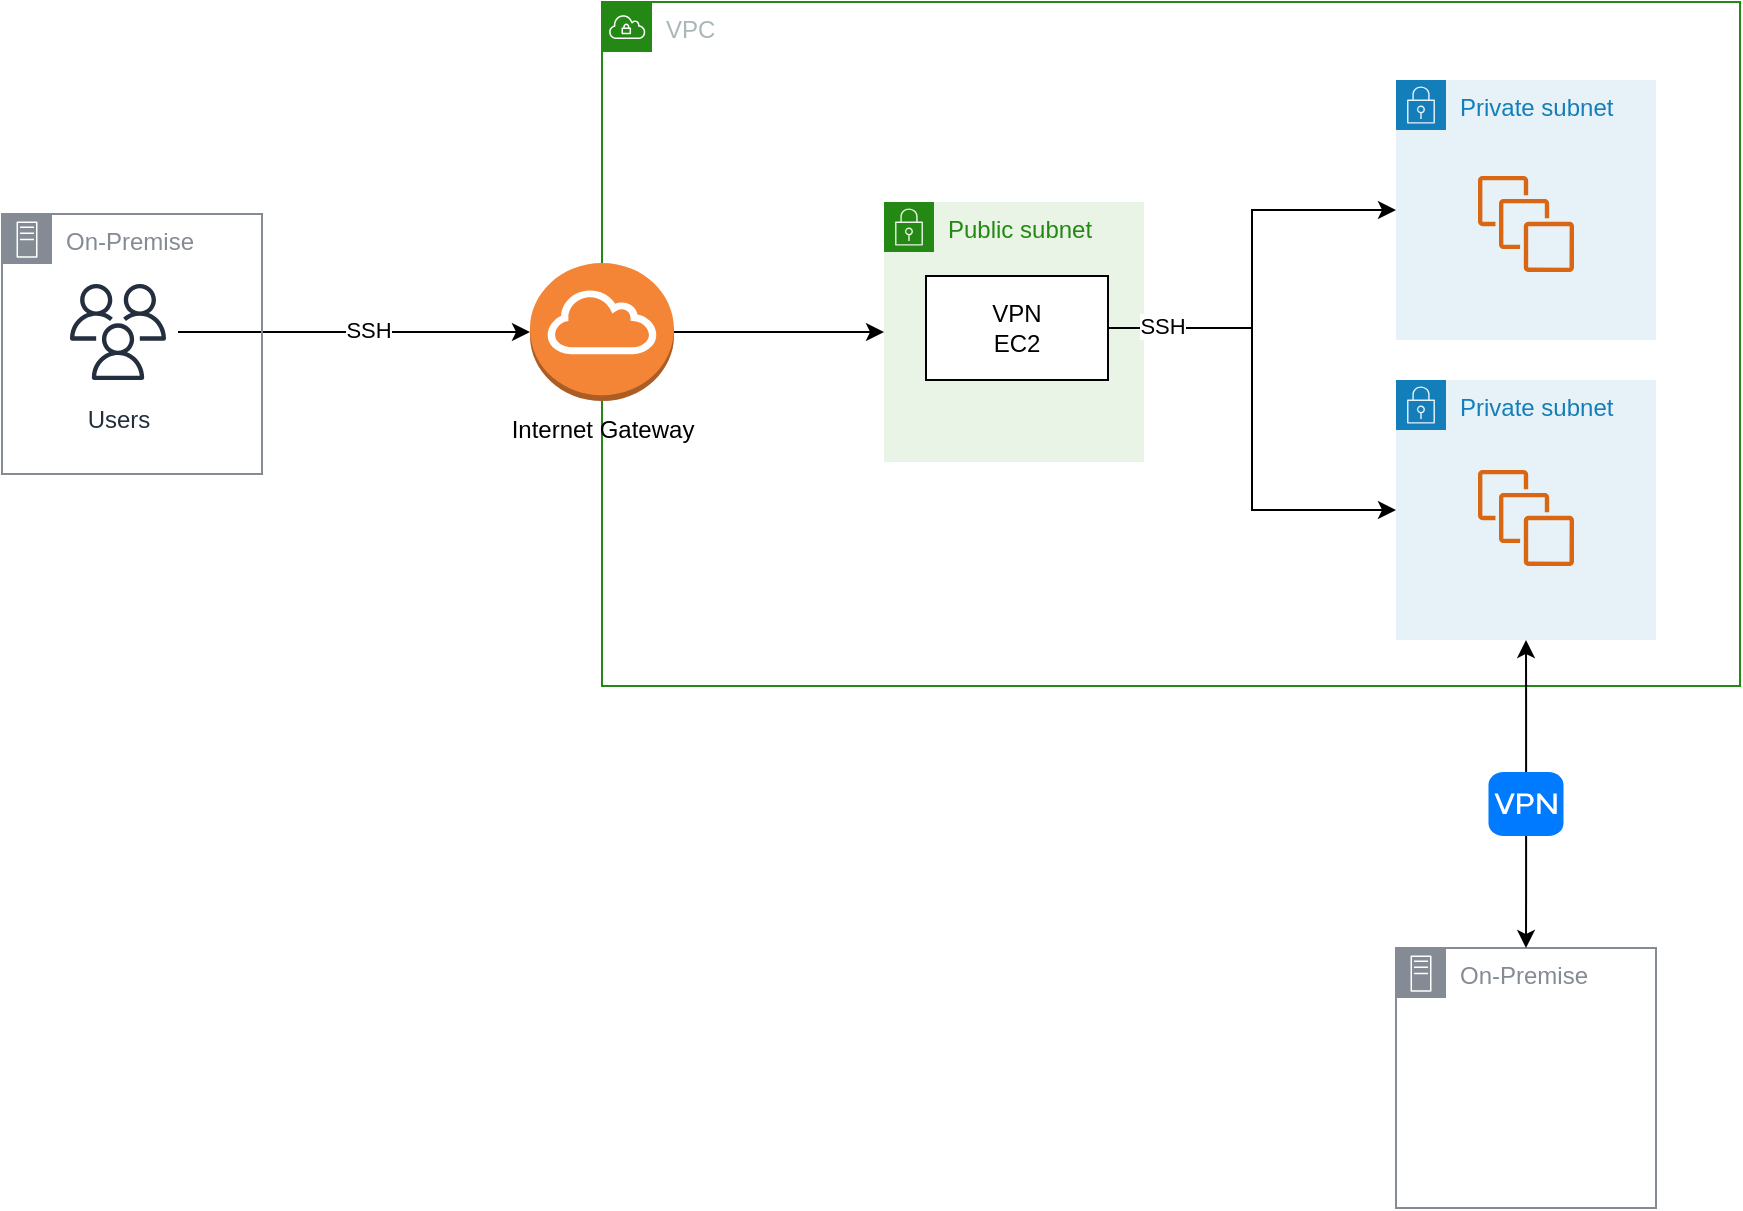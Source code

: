 <mxfile version="14.7.4" type="device" pages="2"><diagram id="8VEU2lxdfx7cZ1ZeWpc7" name="Page-1"><mxGraphModel dx="1186" dy="519" grid="0" gridSize="10" guides="1" tooltips="1" connect="1" arrows="1" fold="1" page="0" pageScale="1" pageWidth="827" pageHeight="1169" math="0" shadow="0"><root><mxCell id="0"/><mxCell id="1" parent="0"/><mxCell id="ewy97EH23O9qqpoSSrnt-2" value="VPC" style="points=[[0,0],[0.25,0],[0.5,0],[0.75,0],[1,0],[1,0.25],[1,0.5],[1,0.75],[1,1],[0.75,1],[0.5,1],[0.25,1],[0,1],[0,0.75],[0,0.5],[0,0.25]];outlineConnect=0;gradientColor=none;html=1;whiteSpace=wrap;fontSize=12;fontStyle=0;shape=mxgraph.aws4.group;grIcon=mxgraph.aws4.group_vpc;strokeColor=#248814;fillColor=none;verticalAlign=top;align=left;spacingLeft=30;fontColor=#AAB7B8;dashed=0;" vertex="1" parent="1"><mxGeometry x="302" y="75" width="569" height="342" as="geometry"/></mxCell><mxCell id="ewy97EH23O9qqpoSSrnt-3" value="Private subnet" style="points=[[0,0],[0.25,0],[0.5,0],[0.75,0],[1,0],[1,0.25],[1,0.5],[1,0.75],[1,1],[0.75,1],[0.5,1],[0.25,1],[0,1],[0,0.75],[0,0.5],[0,0.25]];outlineConnect=0;gradientColor=none;html=1;whiteSpace=wrap;fontSize=12;fontStyle=0;shape=mxgraph.aws4.group;grIcon=mxgraph.aws4.group_security_group;grStroke=0;strokeColor=#147EBA;fillColor=#E6F2F8;verticalAlign=top;align=left;spacingLeft=30;fontColor=#147EBA;dashed=0;" vertex="1" parent="1"><mxGeometry x="699" y="114" width="130" height="130" as="geometry"/></mxCell><mxCell id="ewy97EH23O9qqpoSSrnt-4" value="Private subnet" style="points=[[0,0],[0.25,0],[0.5,0],[0.75,0],[1,0],[1,0.25],[1,0.5],[1,0.75],[1,1],[0.75,1],[0.5,1],[0.25,1],[0,1],[0,0.75],[0,0.5],[0,0.25]];outlineConnect=0;gradientColor=none;html=1;whiteSpace=wrap;fontSize=12;fontStyle=0;shape=mxgraph.aws4.group;grIcon=mxgraph.aws4.group_security_group;grStroke=0;strokeColor=#147EBA;fillColor=#E6F2F8;verticalAlign=top;align=left;spacingLeft=30;fontColor=#147EBA;dashed=0;" vertex="1" parent="1"><mxGeometry x="699" y="264" width="130" height="130" as="geometry"/></mxCell><mxCell id="ewy97EH23O9qqpoSSrnt-5" value="Public subnet" style="points=[[0,0],[0.25,0],[0.5,0],[0.75,0],[1,0],[1,0.25],[1,0.5],[1,0.75],[1,1],[0.75,1],[0.5,1],[0.25,1],[0,1],[0,0.75],[0,0.5],[0,0.25]];outlineConnect=0;gradientColor=none;html=1;whiteSpace=wrap;fontSize=12;fontStyle=0;shape=mxgraph.aws4.group;grIcon=mxgraph.aws4.group_security_group;grStroke=0;strokeColor=#248814;fillColor=#E9F3E6;verticalAlign=top;align=left;spacingLeft=30;fontColor=#248814;dashed=0;" vertex="1" parent="1"><mxGeometry x="443" y="175" width="130" height="130" as="geometry"/></mxCell><mxCell id="ewy97EH23O9qqpoSSrnt-17" style="edgeStyle=orthogonalEdgeStyle;rounded=0;orthogonalLoop=1;jettySize=auto;html=1;exitX=1;exitY=0.5;exitDx=0;exitDy=0;" edge="1" parent="1" source="ewy97EH23O9qqpoSSrnt-7" target="ewy97EH23O9qqpoSSrnt-3"><mxGeometry relative="1" as="geometry"/></mxCell><mxCell id="ewy97EH23O9qqpoSSrnt-18" value="" style="edgeStyle=orthogonalEdgeStyle;rounded=0;orthogonalLoop=1;jettySize=auto;html=1;exitX=1;exitY=0.5;exitDx=0;exitDy=0;" edge="1" parent="1" source="ewy97EH23O9qqpoSSrnt-7" target="ewy97EH23O9qqpoSSrnt-4"><mxGeometry relative="1" as="geometry"><Array as="points"><mxPoint x="627" y="238"/><mxPoint x="627" y="329"/></Array></mxGeometry></mxCell><mxCell id="ewy97EH23O9qqpoSSrnt-19" value="SSH" style="edgeLabel;html=1;align=center;verticalAlign=middle;resizable=0;points=[];" vertex="1" connectable="0" parent="ewy97EH23O9qqpoSSrnt-18"><mxGeometry x="-0.77" y="1" relative="1" as="geometry"><mxPoint as="offset"/></mxGeometry></mxCell><mxCell id="ewy97EH23O9qqpoSSrnt-7" value="VPN&lt;br&gt;EC2" style="rounded=0;whiteSpace=wrap;html=1;" vertex="1" parent="1"><mxGeometry x="464" y="212" width="91" height="52" as="geometry"/></mxCell><mxCell id="ewy97EH23O9qqpoSSrnt-10" style="edgeStyle=orthogonalEdgeStyle;rounded=0;orthogonalLoop=1;jettySize=auto;html=1;entryX=0;entryY=0.5;entryDx=0;entryDy=0;entryPerimeter=0;" edge="1" parent="1" source="ewy97EH23O9qqpoSSrnt-8" target="ewy97EH23O9qqpoSSrnt-9"><mxGeometry relative="1" as="geometry"/></mxCell><mxCell id="ewy97EH23O9qqpoSSrnt-13" value="SSH" style="edgeLabel;html=1;align=center;verticalAlign=middle;resizable=0;points=[];" vertex="1" connectable="0" parent="ewy97EH23O9qqpoSSrnt-10"><mxGeometry x="0.08" y="1" relative="1" as="geometry"><mxPoint as="offset"/></mxGeometry></mxCell><mxCell id="ewy97EH23O9qqpoSSrnt-8" value="Users" style="outlineConnect=0;fontColor=#232F3E;gradientColor=none;strokeColor=#232F3E;fillColor=#ffffff;dashed=0;verticalLabelPosition=bottom;verticalAlign=top;align=center;html=1;fontSize=12;fontStyle=0;aspect=fixed;shape=mxgraph.aws4.resourceIcon;resIcon=mxgraph.aws4.users;" vertex="1" parent="1"><mxGeometry x="30" y="210" width="60" height="60" as="geometry"/></mxCell><mxCell id="ewy97EH23O9qqpoSSrnt-11" style="edgeStyle=orthogonalEdgeStyle;rounded=0;orthogonalLoop=1;jettySize=auto;html=1;" edge="1" parent="1" source="ewy97EH23O9qqpoSSrnt-9" target="ewy97EH23O9qqpoSSrnt-5"><mxGeometry relative="1" as="geometry"/></mxCell><mxCell id="ewy97EH23O9qqpoSSrnt-9" value="Internet Gateway" style="outlineConnect=0;dashed=0;verticalLabelPosition=bottom;verticalAlign=top;align=center;html=1;shape=mxgraph.aws3.internet_gateway;fillColor=#F58536;gradientColor=none;" vertex="1" parent="1"><mxGeometry x="266" y="205.5" width="72" height="69" as="geometry"/></mxCell><mxCell id="ewy97EH23O9qqpoSSrnt-12" value="On-Premise" style="outlineConnect=0;gradientColor=none;html=1;whiteSpace=wrap;fontSize=12;fontStyle=0;shape=mxgraph.aws4.group;grIcon=mxgraph.aws4.group_on_premise;strokeColor=#858B94;fillColor=none;verticalAlign=top;align=left;spacingLeft=30;fontColor=#858B94;dashed=0;" vertex="1" parent="1"><mxGeometry x="2" y="181" width="130" height="130" as="geometry"/></mxCell><mxCell id="ewy97EH23O9qqpoSSrnt-15" value="" style="outlineConnect=0;fontColor=#232F3E;gradientColor=none;fillColor=#D86613;strokeColor=none;dashed=0;verticalLabelPosition=bottom;verticalAlign=top;align=center;html=1;fontSize=12;fontStyle=0;aspect=fixed;pointerEvents=1;shape=mxgraph.aws4.instances;" vertex="1" parent="1"><mxGeometry x="740" y="162" width="48" height="48" as="geometry"/></mxCell><mxCell id="ewy97EH23O9qqpoSSrnt-16" value="" style="outlineConnect=0;fontColor=#232F3E;gradientColor=none;fillColor=#D86613;strokeColor=none;dashed=0;verticalLabelPosition=bottom;verticalAlign=top;align=center;html=1;fontSize=12;fontStyle=0;aspect=fixed;pointerEvents=1;shape=mxgraph.aws4.instances;" vertex="1" parent="1"><mxGeometry x="740" y="309" width="48" height="48" as="geometry"/></mxCell><mxCell id="ewy97EH23O9qqpoSSrnt-20" value="On-Premise" style="outlineConnect=0;gradientColor=none;html=1;whiteSpace=wrap;fontSize=12;fontStyle=0;shape=mxgraph.aws4.group;grIcon=mxgraph.aws4.group_on_premise;strokeColor=#858B94;fillColor=none;verticalAlign=top;align=left;spacingLeft=30;fontColor=#858B94;dashed=0;" vertex="1" parent="1"><mxGeometry x="699" y="548" width="130" height="130" as="geometry"/></mxCell><mxCell id="ewy97EH23O9qqpoSSrnt-22" style="edgeStyle=orthogonalEdgeStyle;rounded=0;orthogonalLoop=1;jettySize=auto;html=1;" edge="1" parent="1" source="ewy97EH23O9qqpoSSrnt-21" target="ewy97EH23O9qqpoSSrnt-4"><mxGeometry relative="1" as="geometry"/></mxCell><mxCell id="ewy97EH23O9qqpoSSrnt-23" style="edgeStyle=orthogonalEdgeStyle;rounded=0;orthogonalLoop=1;jettySize=auto;html=1;" edge="1" parent="1" source="ewy97EH23O9qqpoSSrnt-21" target="ewy97EH23O9qqpoSSrnt-20"><mxGeometry relative="1" as="geometry"/></mxCell><mxCell id="ewy97EH23O9qqpoSSrnt-21" value="" style="html=1;strokeWidth=1;shadow=0;dashed=0;shape=mxgraph.ios7.misc.vpn;fillColor=#007AFF;strokeColor=none;buttonText=;strokeColor2=#222222;fontColor=#222222;fontSize=8;verticalLabelPosition=bottom;verticalAlign=top;align=center;" vertex="1" parent="1"><mxGeometry x="745.25" y="460" width="37.5" height="32" as="geometry"/></mxCell></root></mxGraphModel></diagram><diagram id="srRyjacIlDCVoerm3_9i" name="Page-2"><mxGraphModel dx="1186" dy="519" grid="0" gridSize="10" guides="1" tooltips="1" connect="1" arrows="1" fold="1" page="0" pageScale="1" pageWidth="827" pageHeight="1169" math="0" shadow="0"><root><mxCell id="M-3n1HbEpTzk5-RqkyhB-0"/><mxCell id="M-3n1HbEpTzk5-RqkyhB-1" parent="M-3n1HbEpTzk5-RqkyhB-0"/><mxCell id="M-3n1HbEpTzk5-RqkyhB-2" value="EC2" style="outlineConnect=0;fontColor=#232F3E;gradientColor=none;fillColor=#D86613;strokeColor=none;dashed=0;verticalLabelPosition=bottom;verticalAlign=top;align=center;html=1;fontSize=12;fontStyle=0;aspect=fixed;pointerEvents=1;shape=mxgraph.aws4.instance2;" vertex="1" parent="M-3n1HbEpTzk5-RqkyhB-1"><mxGeometry x="428" y="212" width="71" height="71" as="geometry"/></mxCell><mxCell id="M-3n1HbEpTzk5-RqkyhB-3" value="web app" style="ellipse;whiteSpace=wrap;html=1;" vertex="1" parent="M-3n1HbEpTzk5-RqkyhB-1"><mxGeometry x="431.5" y="166" width="64" height="44" as="geometry"/></mxCell><mxCell id="M-3n1HbEpTzk5-RqkyhB-10" style="edgeStyle=orthogonalEdgeStyle;rounded=0;orthogonalLoop=1;jettySize=auto;html=1;" edge="1" parent="M-3n1HbEpTzk5-RqkyhB-1" source="M-3n1HbEpTzk5-RqkyhB-4" target="M-3n1HbEpTzk5-RqkyhB-8"><mxGeometry relative="1" as="geometry"/></mxCell><mxCell id="M-3n1HbEpTzk5-RqkyhB-4" value="Elastic IP&#10;Address" style="outlineConnect=0;fontColor=#232F3E;gradientColor=none;strokeColor=#232F3E;fillColor=#ffffff;dashed=0;verticalLabelPosition=bottom;verticalAlign=top;align=center;html=1;fontSize=12;fontStyle=0;aspect=fixed;shape=mxgraph.aws4.resourceIcon;resIcon=mxgraph.aws4.elastic_ip_address;" vertex="1" parent="M-3n1HbEpTzk5-RqkyhB-1"><mxGeometry x="322" y="357" width="60" height="60" as="geometry"/></mxCell><mxCell id="M-3n1HbEpTzk5-RqkyhB-7" style="edgeStyle=orthogonalEdgeStyle;rounded=0;orthogonalLoop=1;jettySize=auto;html=1;" edge="1" parent="M-3n1HbEpTzk5-RqkyhB-1" source="M-3n1HbEpTzk5-RqkyhB-6" target="M-3n1HbEpTzk5-RqkyhB-4"><mxGeometry relative="1" as="geometry"/></mxCell><mxCell id="M-3n1HbEpTzk5-RqkyhB-6" value="Users" style="outlineConnect=0;fontColor=#232F3E;gradientColor=none;strokeColor=#232F3E;fillColor=#ffffff;dashed=0;verticalLabelPosition=bottom;verticalAlign=top;align=center;html=1;fontSize=12;fontStyle=0;aspect=fixed;shape=mxgraph.aws4.resourceIcon;resIcon=mxgraph.aws4.users;" vertex="1" parent="M-3n1HbEpTzk5-RqkyhB-1"><mxGeometry x="87" y="217.5" width="60" height="60" as="geometry"/></mxCell><mxCell id="M-3n1HbEpTzk5-RqkyhB-8" value="" style="outlineConnect=0;fontColor=#232F3E;gradientColor=none;fillColor=#D86613;strokeColor=none;dashed=0;verticalLabelPosition=bottom;verticalAlign=top;align=center;html=1;fontSize=12;fontStyle=0;aspect=fixed;pointerEvents=1;shape=mxgraph.aws4.instance2;" vertex="1" parent="M-3n1HbEpTzk5-RqkyhB-1"><mxGeometry x="428" y="349" width="76" height="76" as="geometry"/></mxCell><mxCell id="M-3n1HbEpTzk5-RqkyhB-9" value="web app" style="ellipse;whiteSpace=wrap;html=1;" vertex="1" parent="M-3n1HbEpTzk5-RqkyhB-1"><mxGeometry x="431.5" y="313" width="64" height="44" as="geometry"/></mxCell></root></mxGraphModel></diagram></mxfile>